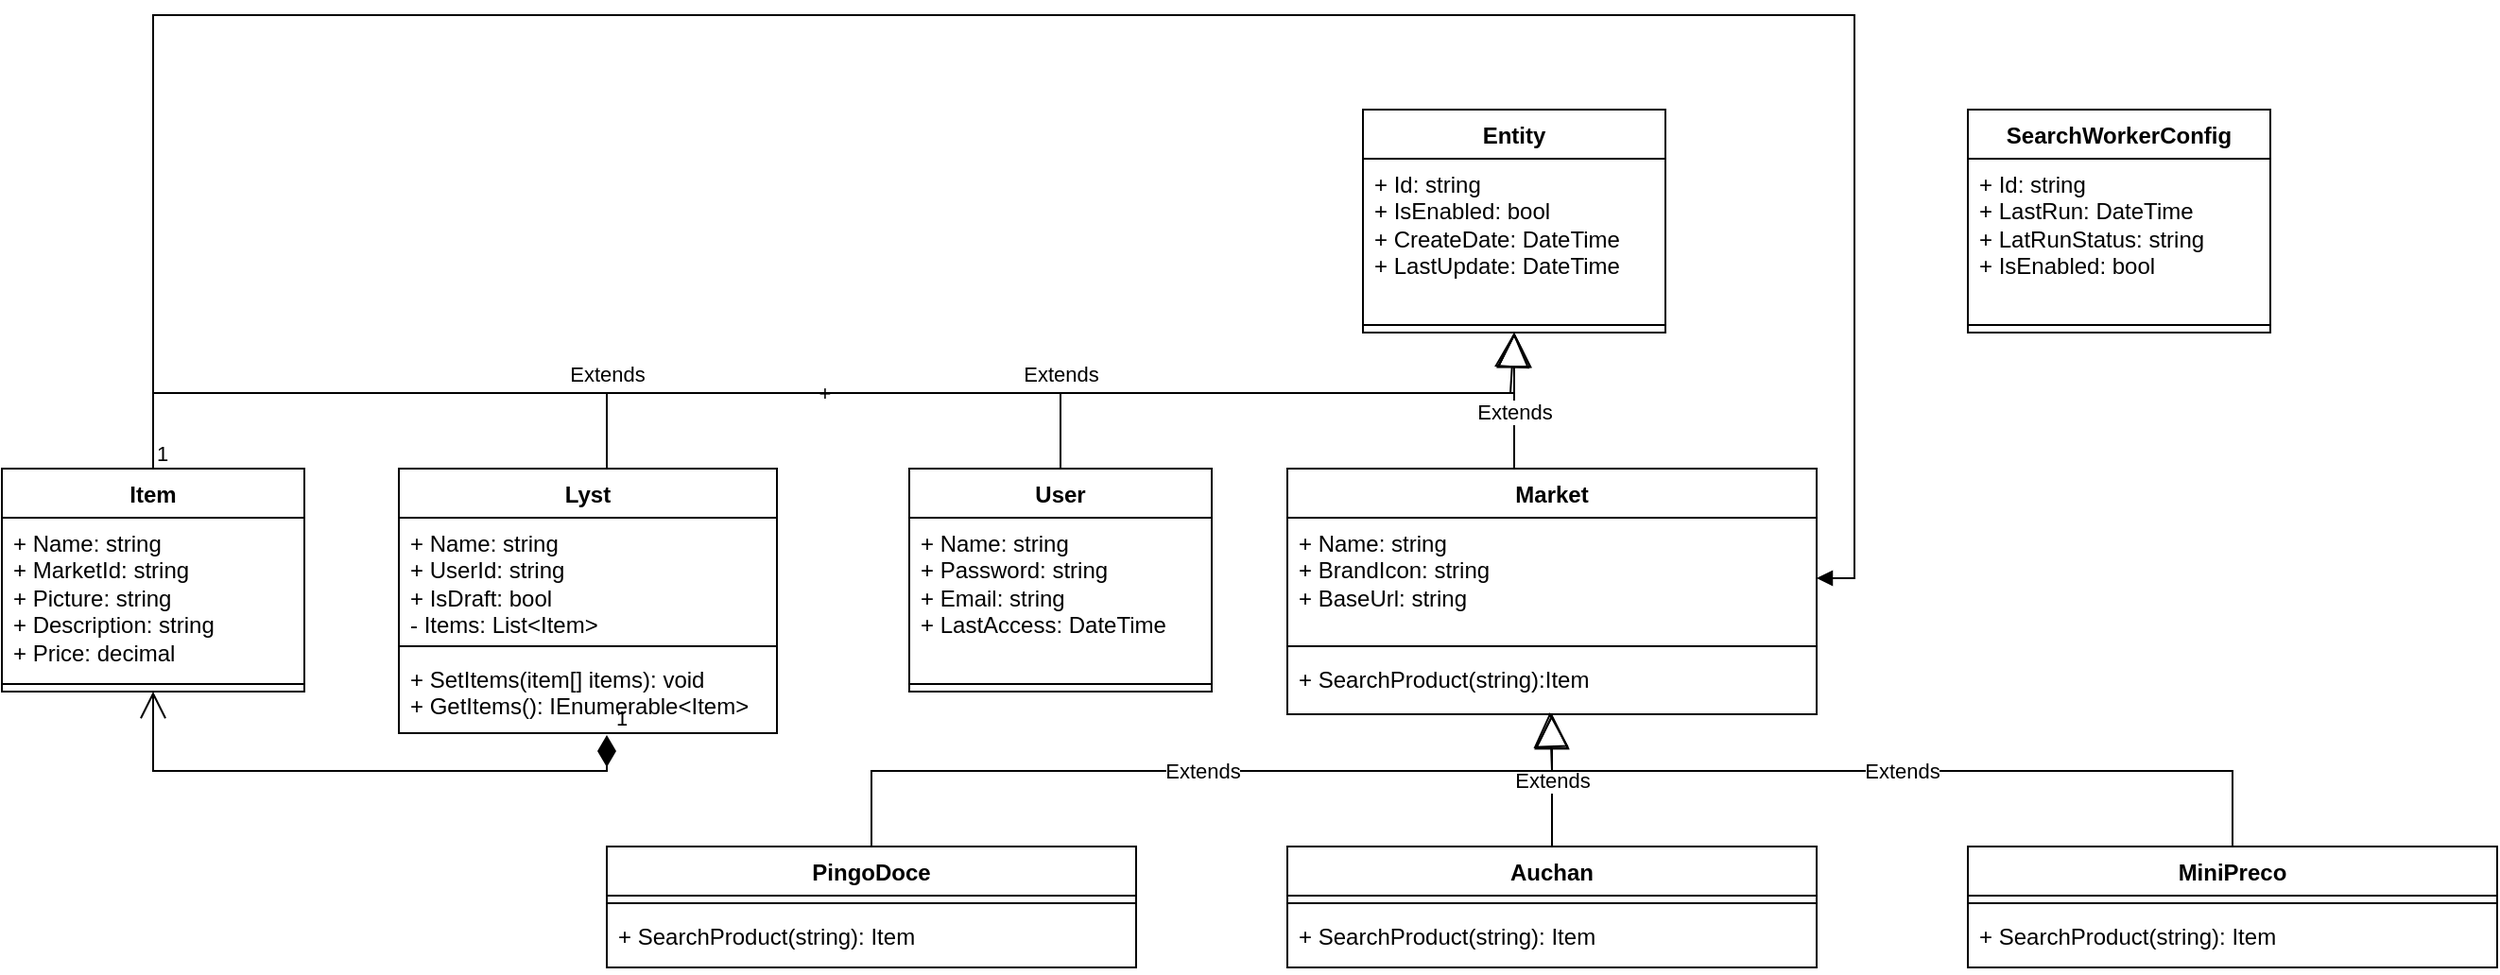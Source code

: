 <mxfile version="21.6.2" type="device">
  <diagram name="Page-1" id="ZKIdmJD55Jlf2ckNENVW">
    <mxGraphModel dx="2256" dy="626" grid="1" gridSize="10" guides="1" tooltips="1" connect="1" arrows="1" fold="1" page="1" pageScale="1" pageWidth="850" pageHeight="1100" math="0" shadow="0">
      <root>
        <mxCell id="0" />
        <mxCell id="1" parent="0" />
        <mxCell id="_SY8TYTfyiC5zQRJ60Vt-1" value="User" style="swimlane;fontStyle=1;align=center;verticalAlign=top;childLayout=stackLayout;horizontal=1;startSize=26;horizontalStack=0;resizeParent=1;resizeParentMax=0;resizeLast=0;collapsible=1;marginBottom=0;whiteSpace=wrap;html=1;" parent="1" vertex="1">
          <mxGeometry x="120" y="360" width="160" height="118" as="geometry" />
        </mxCell>
        <mxCell id="_SY8TYTfyiC5zQRJ60Vt-2" value="+ Name: string&lt;br&gt;+ Password: string&lt;br&gt;+ Email: string&lt;br&gt;+ LastAccess: DateTime" style="text;strokeColor=none;fillColor=none;align=left;verticalAlign=top;spacingLeft=4;spacingRight=4;overflow=hidden;rotatable=0;points=[[0,0.5],[1,0.5]];portConstraint=eastwest;whiteSpace=wrap;html=1;" parent="_SY8TYTfyiC5zQRJ60Vt-1" vertex="1">
          <mxGeometry y="26" width="160" height="84" as="geometry" />
        </mxCell>
        <mxCell id="_SY8TYTfyiC5zQRJ60Vt-3" value="" style="line;strokeWidth=1;fillColor=none;align=left;verticalAlign=middle;spacingTop=-1;spacingLeft=3;spacingRight=3;rotatable=0;labelPosition=right;points=[];portConstraint=eastwest;strokeColor=inherit;" parent="_SY8TYTfyiC5zQRJ60Vt-1" vertex="1">
          <mxGeometry y="110" width="160" height="8" as="geometry" />
        </mxCell>
        <mxCell id="_SY8TYTfyiC5zQRJ60Vt-8" value="Entity" style="swimlane;fontStyle=1;align=center;verticalAlign=top;childLayout=stackLayout;horizontal=1;startSize=26;horizontalStack=0;resizeParent=1;resizeParentMax=0;resizeLast=0;collapsible=1;marginBottom=0;whiteSpace=wrap;html=1;" parent="1" vertex="1">
          <mxGeometry x="360" y="170" width="160" height="118" as="geometry" />
        </mxCell>
        <mxCell id="_SY8TYTfyiC5zQRJ60Vt-9" value="+ Id: string&lt;br&gt;+ IsEnabled: bool&lt;br&gt;+ CreateDate: DateTime&lt;br&gt;+ LastUpdate: DateTime" style="text;strokeColor=none;fillColor=none;align=left;verticalAlign=top;spacingLeft=4;spacingRight=4;overflow=hidden;rotatable=0;points=[[0,0.5],[1,0.5]];portConstraint=eastwest;whiteSpace=wrap;html=1;" parent="_SY8TYTfyiC5zQRJ60Vt-8" vertex="1">
          <mxGeometry y="26" width="160" height="84" as="geometry" />
        </mxCell>
        <mxCell id="_SY8TYTfyiC5zQRJ60Vt-10" value="" style="line;strokeWidth=1;fillColor=none;align=left;verticalAlign=middle;spacingTop=-1;spacingLeft=3;spacingRight=3;rotatable=0;labelPosition=right;points=[];portConstraint=eastwest;strokeColor=inherit;" parent="_SY8TYTfyiC5zQRJ60Vt-8" vertex="1">
          <mxGeometry y="110" width="160" height="8" as="geometry" />
        </mxCell>
        <mxCell id="_SY8TYTfyiC5zQRJ60Vt-11" value="Item" style="swimlane;fontStyle=1;align=center;verticalAlign=top;childLayout=stackLayout;horizontal=1;startSize=26;horizontalStack=0;resizeParent=1;resizeParentMax=0;resizeLast=0;collapsible=1;marginBottom=0;whiteSpace=wrap;html=1;" parent="1" vertex="1">
          <mxGeometry x="-360" y="360" width="160" height="118" as="geometry" />
        </mxCell>
        <mxCell id="_SY8TYTfyiC5zQRJ60Vt-12" value="+ Name: string&lt;br&gt;+ MarketId: string&lt;br&gt;+ Picture: string&lt;br&gt;+ Description: string&lt;br&gt;+ Price: decimal" style="text;strokeColor=none;fillColor=none;align=left;verticalAlign=top;spacingLeft=4;spacingRight=4;overflow=hidden;rotatable=0;points=[[0,0.5],[1,0.5]];portConstraint=eastwest;whiteSpace=wrap;html=1;" parent="_SY8TYTfyiC5zQRJ60Vt-11" vertex="1">
          <mxGeometry y="26" width="160" height="84" as="geometry" />
        </mxCell>
        <mxCell id="_SY8TYTfyiC5zQRJ60Vt-13" value="" style="line;strokeWidth=1;fillColor=none;align=left;verticalAlign=middle;spacingTop=-1;spacingLeft=3;spacingRight=3;rotatable=0;labelPosition=right;points=[];portConstraint=eastwest;strokeColor=inherit;" parent="_SY8TYTfyiC5zQRJ60Vt-11" vertex="1">
          <mxGeometry y="110" width="160" height="8" as="geometry" />
        </mxCell>
        <mxCell id="_SY8TYTfyiC5zQRJ60Vt-14" value="Extends" style="endArrow=block;endSize=16;endFill=0;html=1;rounded=0;entryX=0.5;entryY=1;entryDx=0;entryDy=0;" parent="1" target="_SY8TYTfyiC5zQRJ60Vt-8" edge="1">
          <mxGeometry x="-0.167" width="160" relative="1" as="geometry">
            <mxPoint x="440" y="360" as="sourcePoint" />
            <mxPoint x="430" y="320" as="targetPoint" />
            <mxPoint as="offset" />
          </mxGeometry>
        </mxCell>
        <mxCell id="_SY8TYTfyiC5zQRJ60Vt-16" value="+" style="endArrow=block;endSize=16;endFill=0;html=1;rounded=0;exitX=0.5;exitY=0;exitDx=0;exitDy=0;entryX=0.5;entryY=1;entryDx=0;entryDy=0;" parent="1" source="_SY8TYTfyiC5zQRJ60Vt-11" target="_SY8TYTfyiC5zQRJ60Vt-8" edge="1">
          <mxGeometry width="160" relative="1" as="geometry">
            <mxPoint x="210" y="370" as="sourcePoint" />
            <mxPoint x="580" y="250" as="targetPoint" />
            <Array as="points">
              <mxPoint x="-280" y="320" />
              <mxPoint x="438" y="320" />
            </Array>
          </mxGeometry>
        </mxCell>
        <mxCell id="_SY8TYTfyiC5zQRJ60Vt-21" value="Extends" style="endArrow=block;endSize=16;endFill=0;html=1;rounded=0;entryX=0.5;entryY=1;entryDx=0;entryDy=0;exitX=0.5;exitY=0;exitDx=0;exitDy=0;" parent="1" edge="1">
          <mxGeometry x="-0.855" y="10" width="160" relative="1" as="geometry">
            <mxPoint x="-40" y="360" as="sourcePoint" />
            <mxPoint x="440" y="288" as="targetPoint" />
            <Array as="points">
              <mxPoint x="-40" y="320" />
              <mxPoint x="440" y="320" />
            </Array>
            <mxPoint as="offset" />
          </mxGeometry>
        </mxCell>
        <mxCell id="_SY8TYTfyiC5zQRJ60Vt-24" value="1" style="endArrow=open;html=1;endSize=12;startArrow=diamondThin;startSize=14;startFill=1;edgeStyle=orthogonalEdgeStyle;align=left;verticalAlign=bottom;rounded=0;exitX=0.55;exitY=1.024;exitDx=0;exitDy=0;entryX=0.5;entryY=1;entryDx=0;entryDy=0;exitPerimeter=0;" parent="1" source="_SY8TYTfyiC5zQRJ60Vt-61" target="_SY8TYTfyiC5zQRJ60Vt-11" edge="1">
          <mxGeometry x="-1" y="3" relative="1" as="geometry">
            <mxPoint x="-40" y="478" as="sourcePoint" />
            <mxPoint x="670" y="480" as="targetPoint" />
            <Array as="points">
              <mxPoint x="-40" y="520" />
              <mxPoint x="-280" y="520" />
            </Array>
          </mxGeometry>
        </mxCell>
        <mxCell id="_SY8TYTfyiC5zQRJ60Vt-29" value="Market" style="swimlane;fontStyle=1;align=center;verticalAlign=top;childLayout=stackLayout;horizontal=1;startSize=26;horizontalStack=0;resizeParent=1;resizeParentMax=0;resizeLast=0;collapsible=1;marginBottom=0;whiteSpace=wrap;html=1;" parent="1" vertex="1">
          <mxGeometry x="320" y="360" width="280" height="130" as="geometry" />
        </mxCell>
        <mxCell id="_SY8TYTfyiC5zQRJ60Vt-30" value="+ Name: string&lt;br style=&quot;border-color: var(--border-color);&quot;&gt;+ BrandIcon: string&lt;br style=&quot;border-color: var(--border-color);&quot;&gt;+ BaseUrl: string" style="text;strokeColor=none;fillColor=none;align=left;verticalAlign=top;spacingLeft=4;spacingRight=4;overflow=hidden;rotatable=0;points=[[0,0.5],[1,0.5]];portConstraint=eastwest;whiteSpace=wrap;html=1;" parent="_SY8TYTfyiC5zQRJ60Vt-29" vertex="1">
          <mxGeometry y="26" width="280" height="64" as="geometry" />
        </mxCell>
        <mxCell id="_SY8TYTfyiC5zQRJ60Vt-31" value="" style="line;strokeWidth=1;fillColor=none;align=left;verticalAlign=middle;spacingTop=-1;spacingLeft=3;spacingRight=3;rotatable=0;labelPosition=right;points=[];portConstraint=eastwest;strokeColor=inherit;" parent="_SY8TYTfyiC5zQRJ60Vt-29" vertex="1">
          <mxGeometry y="90" width="280" height="8" as="geometry" />
        </mxCell>
        <mxCell id="_SY8TYTfyiC5zQRJ60Vt-32" value="+ SearchProduct(string):Item" style="text;strokeColor=none;fillColor=none;align=left;verticalAlign=top;spacingLeft=4;spacingRight=4;overflow=hidden;rotatable=0;points=[[0,0.5],[1,0.5]];portConstraint=eastwest;whiteSpace=wrap;html=1;" parent="_SY8TYTfyiC5zQRJ60Vt-29" vertex="1">
          <mxGeometry y="98" width="280" height="32" as="geometry" />
        </mxCell>
        <mxCell id="_SY8TYTfyiC5zQRJ60Vt-33" value="PingoDoce" style="swimlane;fontStyle=1;align=center;verticalAlign=top;childLayout=stackLayout;horizontal=1;startSize=26;horizontalStack=0;resizeParent=1;resizeParentMax=0;resizeLast=0;collapsible=1;marginBottom=0;whiteSpace=wrap;html=1;" parent="1" vertex="1">
          <mxGeometry x="-40" y="560" width="280" height="64" as="geometry" />
        </mxCell>
        <mxCell id="_SY8TYTfyiC5zQRJ60Vt-35" value="" style="line;strokeWidth=1;fillColor=none;align=left;verticalAlign=middle;spacingTop=-1;spacingLeft=3;spacingRight=3;rotatable=0;labelPosition=right;points=[];portConstraint=eastwest;strokeColor=inherit;" parent="_SY8TYTfyiC5zQRJ60Vt-33" vertex="1">
          <mxGeometry y="26" width="280" height="8" as="geometry" />
        </mxCell>
        <mxCell id="_SY8TYTfyiC5zQRJ60Vt-36" value="+ SearchProduct(string): Item" style="text;strokeColor=none;fillColor=none;align=left;verticalAlign=top;spacingLeft=4;spacingRight=4;overflow=hidden;rotatable=0;points=[[0,0.5],[1,0.5]];portConstraint=eastwest;whiteSpace=wrap;html=1;" parent="_SY8TYTfyiC5zQRJ60Vt-33" vertex="1">
          <mxGeometry y="34" width="280" height="30" as="geometry" />
        </mxCell>
        <mxCell id="_SY8TYTfyiC5zQRJ60Vt-37" value="Auchan" style="swimlane;fontStyle=1;align=center;verticalAlign=top;childLayout=stackLayout;horizontal=1;startSize=26;horizontalStack=0;resizeParent=1;resizeParentMax=0;resizeLast=0;collapsible=1;marginBottom=0;whiteSpace=wrap;html=1;" parent="1" vertex="1">
          <mxGeometry x="320" y="560" width="280" height="64" as="geometry" />
        </mxCell>
        <mxCell id="_SY8TYTfyiC5zQRJ60Vt-38" value="" style="line;strokeWidth=1;fillColor=none;align=left;verticalAlign=middle;spacingTop=-1;spacingLeft=3;spacingRight=3;rotatable=0;labelPosition=right;points=[];portConstraint=eastwest;strokeColor=inherit;" parent="_SY8TYTfyiC5zQRJ60Vt-37" vertex="1">
          <mxGeometry y="26" width="280" height="8" as="geometry" />
        </mxCell>
        <mxCell id="_SY8TYTfyiC5zQRJ60Vt-39" value="+ SearchProduct(string): Item" style="text;strokeColor=none;fillColor=none;align=left;verticalAlign=top;spacingLeft=4;spacingRight=4;overflow=hidden;rotatable=0;points=[[0,0.5],[1,0.5]];portConstraint=eastwest;whiteSpace=wrap;html=1;" parent="_SY8TYTfyiC5zQRJ60Vt-37" vertex="1">
          <mxGeometry y="34" width="280" height="30" as="geometry" />
        </mxCell>
        <mxCell id="_SY8TYTfyiC5zQRJ60Vt-40" value="MiniPreco" style="swimlane;fontStyle=1;align=center;verticalAlign=top;childLayout=stackLayout;horizontal=1;startSize=26;horizontalStack=0;resizeParent=1;resizeParentMax=0;resizeLast=0;collapsible=1;marginBottom=0;whiteSpace=wrap;html=1;" parent="1" vertex="1">
          <mxGeometry x="680" y="560" width="280" height="64" as="geometry" />
        </mxCell>
        <mxCell id="_SY8TYTfyiC5zQRJ60Vt-41" value="" style="line;strokeWidth=1;fillColor=none;align=left;verticalAlign=middle;spacingTop=-1;spacingLeft=3;spacingRight=3;rotatable=0;labelPosition=right;points=[];portConstraint=eastwest;strokeColor=inherit;" parent="_SY8TYTfyiC5zQRJ60Vt-40" vertex="1">
          <mxGeometry y="26" width="280" height="8" as="geometry" />
        </mxCell>
        <mxCell id="_SY8TYTfyiC5zQRJ60Vt-42" value="+ SearchProduct(string): Item" style="text;strokeColor=none;fillColor=none;align=left;verticalAlign=top;spacingLeft=4;spacingRight=4;overflow=hidden;rotatable=0;points=[[0,0.5],[1,0.5]];portConstraint=eastwest;whiteSpace=wrap;html=1;" parent="_SY8TYTfyiC5zQRJ60Vt-40" vertex="1">
          <mxGeometry y="34" width="280" height="30" as="geometry" />
        </mxCell>
        <mxCell id="_SY8TYTfyiC5zQRJ60Vt-43" value="Extends" style="endArrow=block;endSize=16;endFill=0;html=1;rounded=0;exitX=0.5;exitY=0;exitDx=0;exitDy=0;" parent="1" source="_SY8TYTfyiC5zQRJ60Vt-37" target="_SY8TYTfyiC5zQRJ60Vt-32" edge="1">
          <mxGeometry width="160" relative="1" as="geometry">
            <mxPoint x="180" y="740" as="sourcePoint" />
            <mxPoint x="490" y="500" as="targetPoint" />
          </mxGeometry>
        </mxCell>
        <mxCell id="_SY8TYTfyiC5zQRJ60Vt-44" value="Extends" style="endArrow=block;endSize=16;endFill=0;html=1;rounded=0;exitX=0.5;exitY=0;exitDx=0;exitDy=0;" parent="1" source="_SY8TYTfyiC5zQRJ60Vt-33" edge="1">
          <mxGeometry width="160" relative="1" as="geometry">
            <mxPoint x="160" y="560" as="sourcePoint" />
            <mxPoint x="460" y="490" as="targetPoint" />
            <Array as="points">
              <mxPoint x="100" y="520" />
              <mxPoint x="460" y="520" />
            </Array>
          </mxGeometry>
        </mxCell>
        <mxCell id="_SY8TYTfyiC5zQRJ60Vt-45" value="Extends" style="endArrow=block;endSize=16;endFill=0;html=1;rounded=0;exitX=0.5;exitY=0;exitDx=0;exitDy=0;entryX=0.496;entryY=0.969;entryDx=0;entryDy=0;entryPerimeter=0;" parent="1" source="_SY8TYTfyiC5zQRJ60Vt-40" target="_SY8TYTfyiC5zQRJ60Vt-32" edge="1">
          <mxGeometry width="160" relative="1" as="geometry">
            <mxPoint x="550" y="790" as="sourcePoint" />
            <mxPoint x="440" y="490" as="targetPoint" />
            <Array as="points">
              <mxPoint x="820" y="520" />
              <mxPoint x="460" y="520" />
            </Array>
          </mxGeometry>
        </mxCell>
        <mxCell id="_SY8TYTfyiC5zQRJ60Vt-46" value="SearchWorkerConfig" style="swimlane;fontStyle=1;align=center;verticalAlign=top;childLayout=stackLayout;horizontal=1;startSize=26;horizontalStack=0;resizeParent=1;resizeParentMax=0;resizeLast=0;collapsible=1;marginBottom=0;whiteSpace=wrap;html=1;" parent="1" vertex="1">
          <mxGeometry x="680" y="170" width="160" height="118" as="geometry" />
        </mxCell>
        <mxCell id="_SY8TYTfyiC5zQRJ60Vt-47" value="+ Id: string&lt;br&gt;+ LastRun: DateTime&lt;br&gt;+ LatRunStatus: string&lt;br&gt;+ IsEnabled: bool" style="text;strokeColor=none;fillColor=none;align=left;verticalAlign=top;spacingLeft=4;spacingRight=4;overflow=hidden;rotatable=0;points=[[0,0.5],[1,0.5]];portConstraint=eastwest;whiteSpace=wrap;html=1;" parent="_SY8TYTfyiC5zQRJ60Vt-46" vertex="1">
          <mxGeometry y="26" width="160" height="84" as="geometry" />
        </mxCell>
        <mxCell id="_SY8TYTfyiC5zQRJ60Vt-48" value="" style="line;strokeWidth=1;fillColor=none;align=left;verticalAlign=middle;spacingTop=-1;spacingLeft=3;spacingRight=3;rotatable=0;labelPosition=right;points=[];portConstraint=eastwest;strokeColor=inherit;" parent="_SY8TYTfyiC5zQRJ60Vt-46" vertex="1">
          <mxGeometry y="110" width="160" height="8" as="geometry" />
        </mxCell>
        <mxCell id="_SY8TYTfyiC5zQRJ60Vt-49" value="Extends" style="endArrow=block;endSize=16;endFill=0;html=1;rounded=0;exitX=0.5;exitY=0;exitDx=0;exitDy=0;entryX=0.5;entryY=1;entryDx=0;entryDy=0;" parent="1" source="_SY8TYTfyiC5zQRJ60Vt-1" target="_SY8TYTfyiC5zQRJ60Vt-8" edge="1">
          <mxGeometry x="-0.744" y="10" width="160" relative="1" as="geometry">
            <mxPoint x="20" y="180" as="sourcePoint" />
            <mxPoint x="180" y="180" as="targetPoint" />
            <Array as="points">
              <mxPoint x="200" y="320" />
              <mxPoint x="440" y="320" />
            </Array>
            <mxPoint as="offset" />
          </mxGeometry>
        </mxCell>
        <mxCell id="_SY8TYTfyiC5zQRJ60Vt-50" value="" style="endArrow=block;endFill=1;html=1;edgeStyle=orthogonalEdgeStyle;align=left;verticalAlign=top;rounded=0;exitX=0.5;exitY=0;exitDx=0;exitDy=0;entryX=1;entryY=0.5;entryDx=0;entryDy=0;" parent="1" target="_SY8TYTfyiC5zQRJ60Vt-30" edge="1">
          <mxGeometry x="-1" relative="1" as="geometry">
            <mxPoint x="-280" y="360" as="sourcePoint" />
            <mxPoint x="490" y="418" as="targetPoint" />
            <Array as="points">
              <mxPoint x="-280" y="120" />
              <mxPoint x="620" y="120" />
              <mxPoint x="620" y="418" />
            </Array>
            <mxPoint as="offset" />
          </mxGeometry>
        </mxCell>
        <mxCell id="_SY8TYTfyiC5zQRJ60Vt-51" value="1" style="edgeLabel;resizable=0;html=1;align=left;verticalAlign=bottom;" parent="_SY8TYTfyiC5zQRJ60Vt-50" connectable="0" vertex="1">
          <mxGeometry x="-1" relative="1" as="geometry" />
        </mxCell>
        <mxCell id="_SY8TYTfyiC5zQRJ60Vt-58" value="Lyst" style="swimlane;fontStyle=1;align=center;verticalAlign=top;childLayout=stackLayout;horizontal=1;startSize=26;horizontalStack=0;resizeParent=1;resizeParentMax=0;resizeLast=0;collapsible=1;marginBottom=0;whiteSpace=wrap;html=1;" parent="1" vertex="1">
          <mxGeometry x="-150" y="360" width="200" height="140" as="geometry" />
        </mxCell>
        <mxCell id="_SY8TYTfyiC5zQRJ60Vt-59" value="+ Name: string&lt;br style=&quot;border-color: var(--border-color);&quot;&gt;+ UserId: string&lt;br style=&quot;border-color: var(--border-color);&quot;&gt;+ IsDraft: bool&lt;br style=&quot;border-color: var(--border-color);&quot;&gt;- Items: List&amp;lt;Item&amp;gt;" style="text;strokeColor=none;fillColor=none;align=left;verticalAlign=top;spacingLeft=4;spacingRight=4;overflow=hidden;rotatable=0;points=[[0,0.5],[1,0.5]];portConstraint=eastwest;whiteSpace=wrap;html=1;" parent="_SY8TYTfyiC5zQRJ60Vt-58" vertex="1">
          <mxGeometry y="26" width="200" height="64" as="geometry" />
        </mxCell>
        <mxCell id="_SY8TYTfyiC5zQRJ60Vt-60" value="" style="line;strokeWidth=1;fillColor=none;align=left;verticalAlign=middle;spacingTop=-1;spacingLeft=3;spacingRight=3;rotatable=0;labelPosition=right;points=[];portConstraint=eastwest;strokeColor=inherit;" parent="_SY8TYTfyiC5zQRJ60Vt-58" vertex="1">
          <mxGeometry y="90" width="200" height="8" as="geometry" />
        </mxCell>
        <mxCell id="_SY8TYTfyiC5zQRJ60Vt-61" value="+ SetItems(item[] items): void&lt;br&gt;+ GetItems(): IEnumerable&amp;lt;Item&amp;gt;" style="text;strokeColor=none;fillColor=none;align=left;verticalAlign=top;spacingLeft=4;spacingRight=4;overflow=hidden;rotatable=0;points=[[0,0.5],[1,0.5]];portConstraint=eastwest;whiteSpace=wrap;html=1;" parent="_SY8TYTfyiC5zQRJ60Vt-58" vertex="1">
          <mxGeometry y="98" width="200" height="42" as="geometry" />
        </mxCell>
      </root>
    </mxGraphModel>
  </diagram>
</mxfile>
